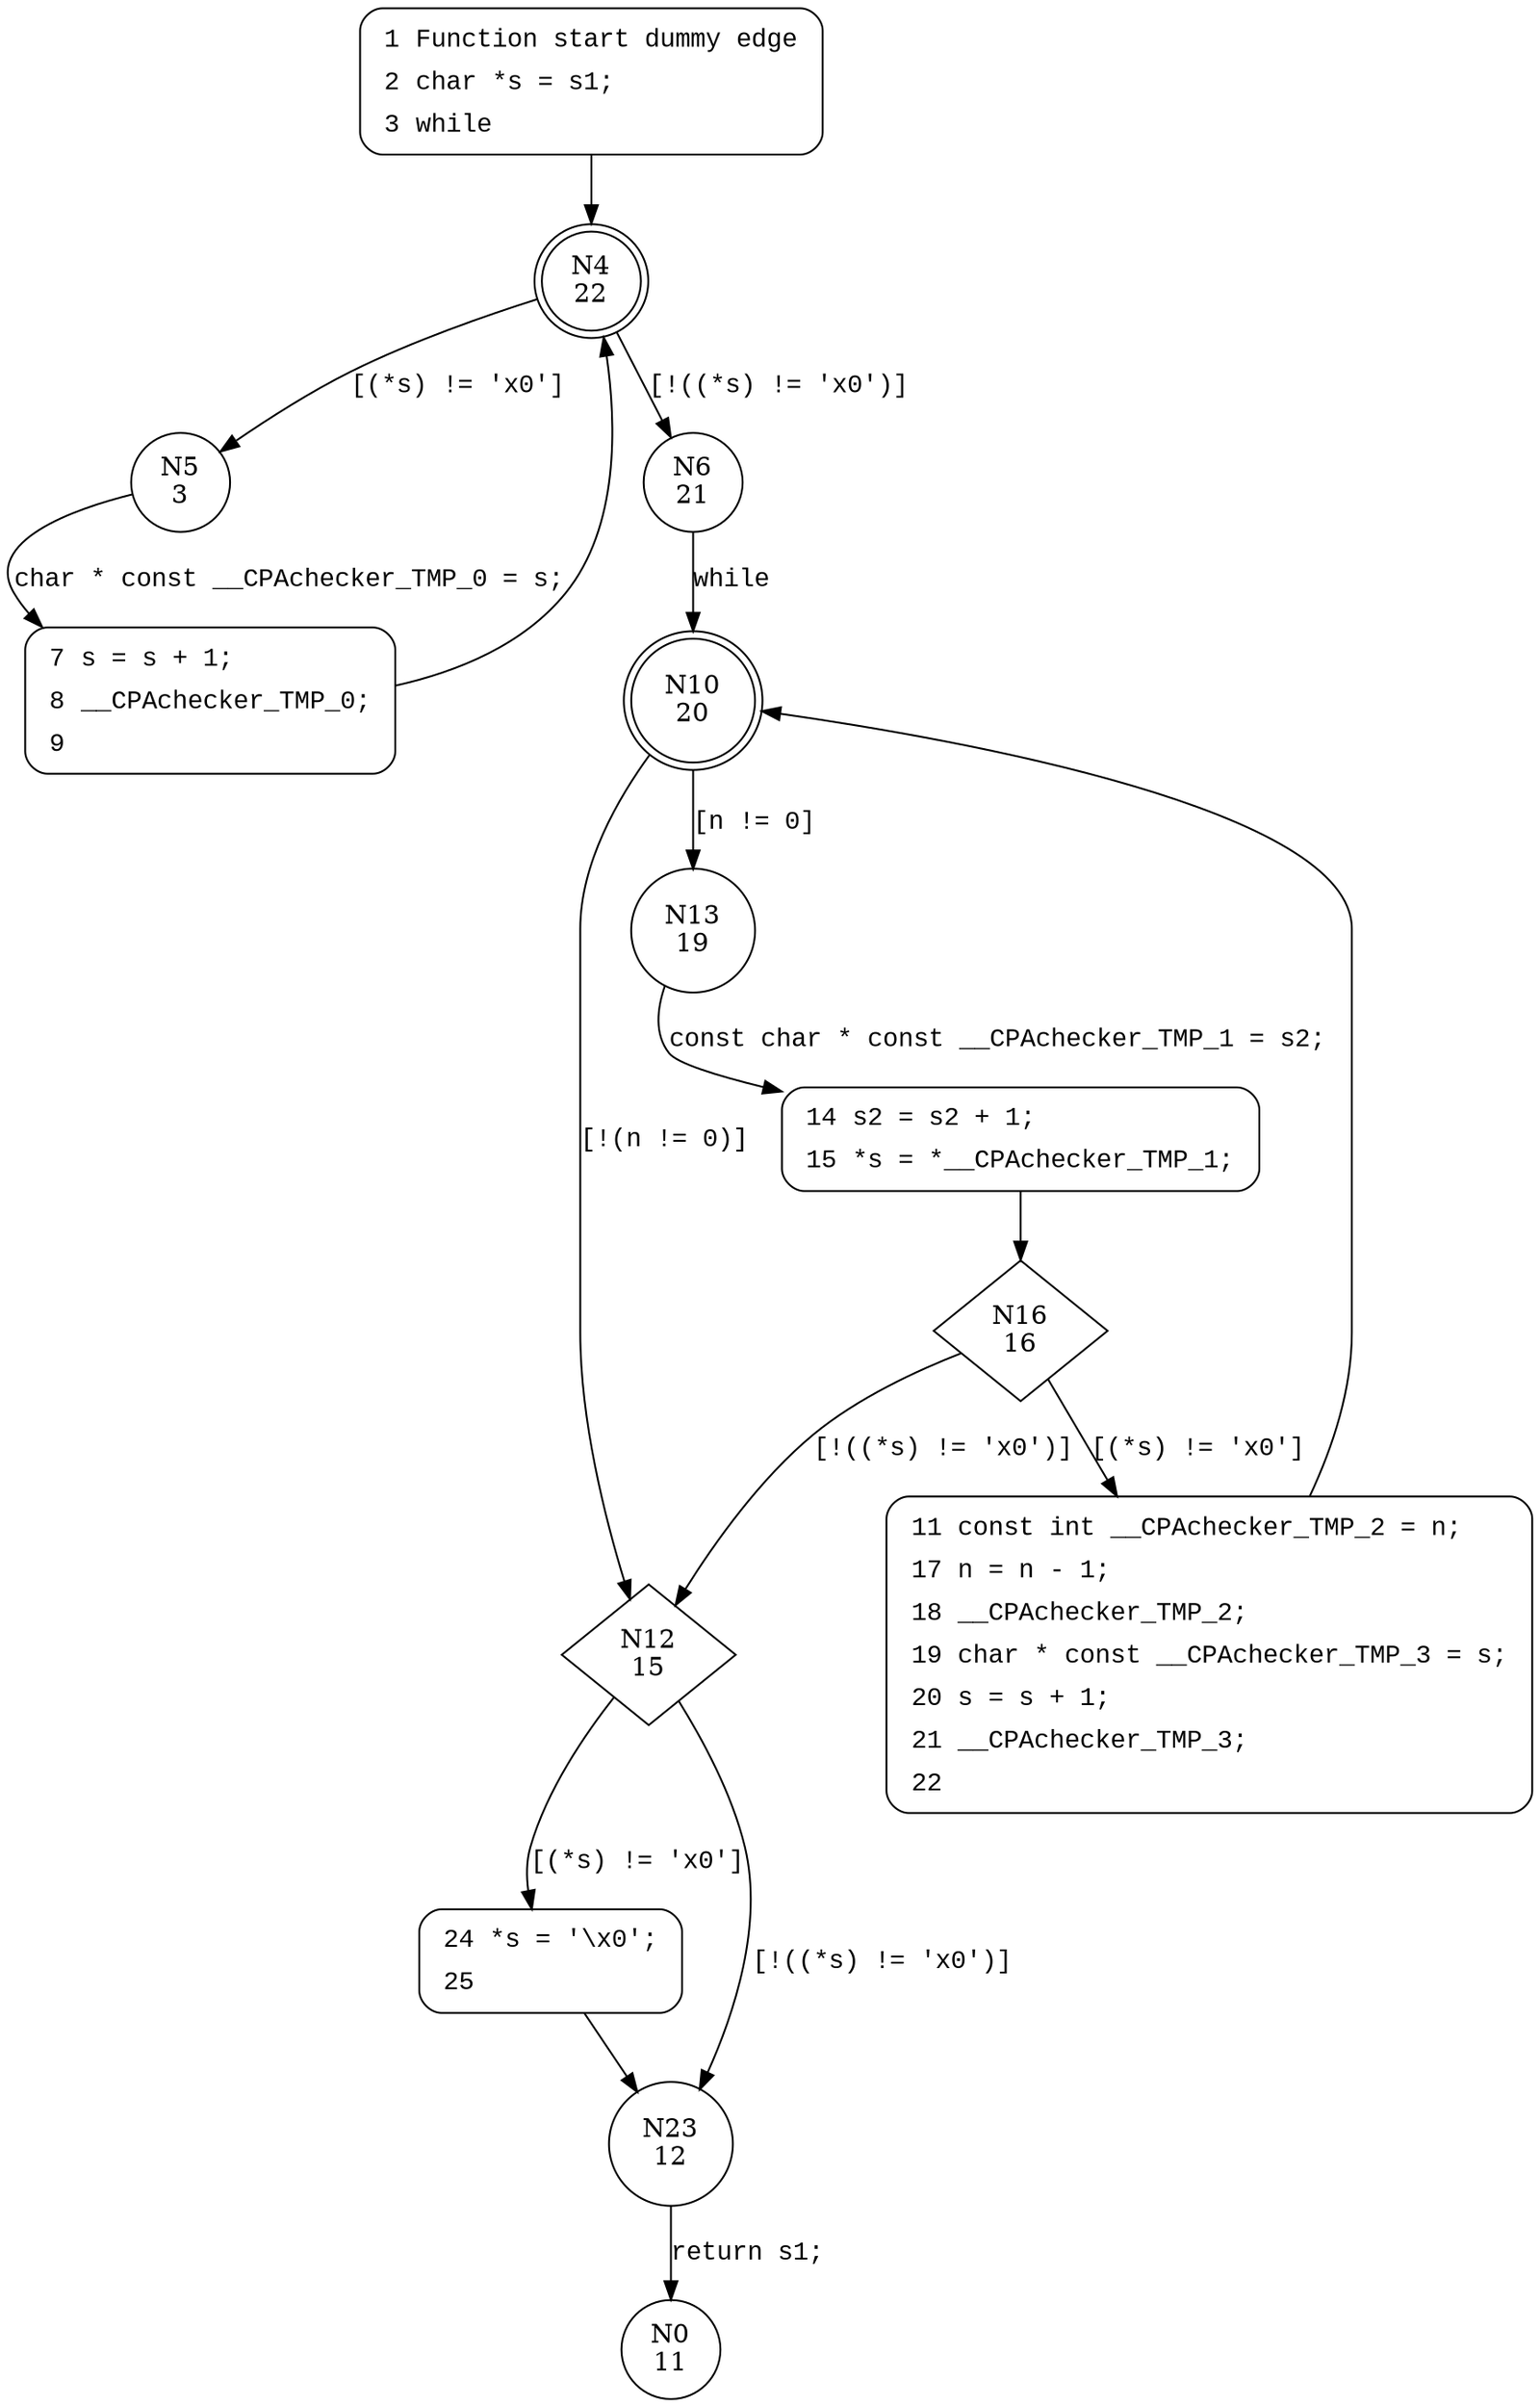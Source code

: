 digraph cstrncat {
4 [shape="doublecircle" label="N4\n22"]
5 [shape="circle" label="N5\n3"]
6 [shape="circle" label="N6\n21"]
10 [shape="doublecircle" label="N10\n20"]
13 [shape="circle" label="N13\n19"]
12 [shape="diamond" label="N12\n15"]
24 [shape="circle" label="N24\n14"]
23 [shape="circle" label="N23\n12"]
0 [shape="circle" label="N0\n11"]
14 [shape="circle" label="N14\n18"]
16 [shape="diamond" label="N16\n16"]
11 [shape="circle" label="N11\n10"]
7 [shape="circle" label="N7\n2"]
1 [style="filled,bold" penwidth="1" fillcolor="white" fontname="Courier New" shape="Mrecord" label=<<table border="0" cellborder="0" cellpadding="3" bgcolor="white"><tr><td align="right">1</td><td align="left">Function start dummy edge</td></tr><tr><td align="right">2</td><td align="left">char *s = s1;</td></tr><tr><td align="right">3</td><td align="left">while</td></tr></table>>]
1 -> 4[label=""]
24 [style="filled,bold" penwidth="1" fillcolor="white" fontname="Courier New" shape="Mrecord" label=<<table border="0" cellborder="0" cellpadding="3" bgcolor="white"><tr><td align="right">24</td><td align="left">*s = &#39;\x0&#39;;</td></tr><tr><td align="right">25</td><td align="left"></td></tr></table>>]
24 -> 23[label=""]
14 [style="filled,bold" penwidth="1" fillcolor="white" fontname="Courier New" shape="Mrecord" label=<<table border="0" cellborder="0" cellpadding="3" bgcolor="white"><tr><td align="right">14</td><td align="left">s2 = s2 + 1;</td></tr><tr><td align="right">15</td><td align="left">*s = *__CPAchecker_TMP_1;</td></tr></table>>]
14 -> 16[label=""]
11 [style="filled,bold" penwidth="1" fillcolor="white" fontname="Courier New" shape="Mrecord" label=<<table border="0" cellborder="0" cellpadding="3" bgcolor="white"><tr><td align="right">11</td><td align="left">const int __CPAchecker_TMP_2 = n;</td></tr><tr><td align="right">17</td><td align="left">n = n - 1;</td></tr><tr><td align="right">18</td><td align="left">__CPAchecker_TMP_2;</td></tr><tr><td align="right">19</td><td align="left">char * const __CPAchecker_TMP_3 = s;</td></tr><tr><td align="right">20</td><td align="left">s = s + 1;</td></tr><tr><td align="right">21</td><td align="left">__CPAchecker_TMP_3;</td></tr><tr><td align="right">22</td><td align="left"></td></tr></table>>]
11 -> 10[label=""]
7 [style="filled,bold" penwidth="1" fillcolor="white" fontname="Courier New" shape="Mrecord" label=<<table border="0" cellborder="0" cellpadding="3" bgcolor="white"><tr><td align="right">7</td><td align="left">s = s + 1;</td></tr><tr><td align="right">8</td><td align="left">__CPAchecker_TMP_0;</td></tr><tr><td align="right">9</td><td align="left"></td></tr></table>>]
7 -> 4[label=""]
4 -> 5 [label="[(*s) != '\x0']" fontname="Courier New"]
4 -> 6 [label="[!((*s) != '\x0')]" fontname="Courier New"]
10 -> 13 [label="[n != 0]" fontname="Courier New"]
10 -> 12 [label="[!(n != 0)]" fontname="Courier New"]
12 -> 24 [label="[(*s) != '\x0']" fontname="Courier New"]
12 -> 23 [label="[!((*s) != '\x0')]" fontname="Courier New"]
23 -> 0 [label="return s1;" fontname="Courier New"]
13 -> 14 [label="const char * const __CPAchecker_TMP_1 = s2;" fontname="Courier New"]
16 -> 11 [label="[(*s) != '\x0']" fontname="Courier New"]
16 -> 12 [label="[!((*s) != '\x0')]" fontname="Courier New"]
5 -> 7 [label="char * const __CPAchecker_TMP_0 = s;" fontname="Courier New"]
6 -> 10 [label="while" fontname="Courier New"]
}